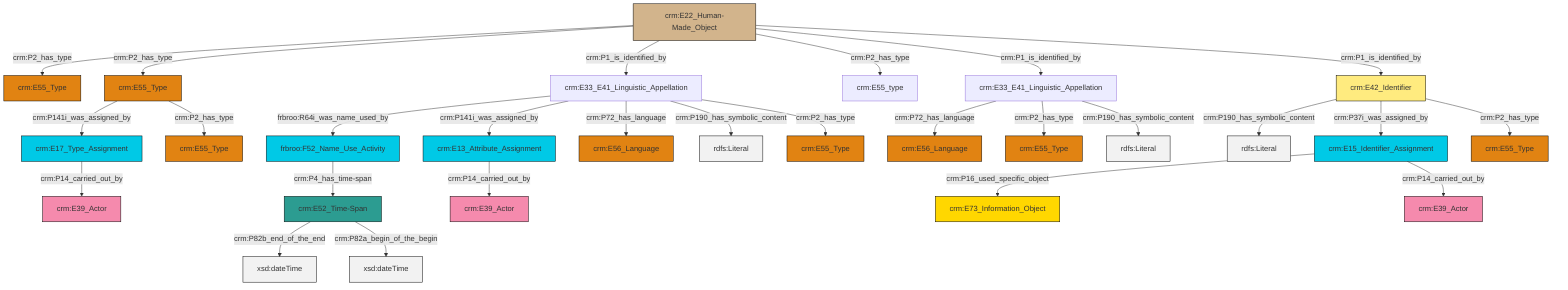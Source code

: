 graph TD
classDef Literal fill:#f2f2f2,stroke:#000000;
classDef CRM_Entity fill:#FFFFFF,stroke:#000000;
classDef Temporal_Entity fill:#00C9E6, stroke:#000000;
classDef Type fill:#E18312, stroke:#000000;
classDef Time-Span fill:#2C9C91, stroke:#000000;
classDef Appellation fill:#FFEB7F, stroke:#000000;
classDef Place fill:#008836, stroke:#000000;
classDef Persistent_Item fill:#B266B2, stroke:#000000;
classDef Conceptual_Object fill:#FFD700, stroke:#000000;
classDef Physical_Thing fill:#D2B48C, stroke:#000000;
classDef Actor fill:#f58aad, stroke:#000000;
classDef PC_Classes fill:#4ce600, stroke:#000000;
classDef Multi fill:#cccccc,stroke:#000000;

0["crm:E33_E41_Linguistic_Appellation"]:::Default -->|frbroo:R64i_was_name_used_by| 1["frbroo:F52_Name_Use_Activity"]:::Temporal_Entity
2["crm:E22_Human-Made_Object"]:::Physical_Thing -->|crm:P2_has_type| 3["crm:E55_Type"]:::Type
1["frbroo:F52_Name_Use_Activity"]:::Temporal_Entity -->|crm:P4_has_time-span| 4["crm:E52_Time-Span"]:::Time-Span
2["crm:E22_Human-Made_Object"]:::Physical_Thing -->|crm:P2_has_type| 7["crm:E55_Type"]:::Type
7["crm:E55_Type"]:::Type -->|crm:P141i_was_assigned_by| 8["crm:E17_Type_Assignment"]:::Temporal_Entity
2["crm:E22_Human-Made_Object"]:::Physical_Thing -->|crm:P1_is_identified_by| 0["crm:E33_E41_Linguistic_Appellation"]:::Default
2["crm:E22_Human-Made_Object"]:::Physical_Thing -->|crm:P2_has_type| 11["crm:E55_type"]:::Default
4["crm:E52_Time-Span"]:::Time-Span -->|crm:P82b_end_of_the_end| 20[xsd:dateTime]:::Literal
2["crm:E22_Human-Made_Object"]:::Physical_Thing -->|crm:P1_is_identified_by| 23["crm:E33_E41_Linguistic_Appellation"]:::Default
0["crm:E33_E41_Linguistic_Appellation"]:::Default -->|crm:P141i_was_assigned_by| 21["crm:E13_Attribute_Assignment"]:::Temporal_Entity
9["crm:E42_Identifier"]:::Appellation -->|crm:P190_has_symbolic_content| 24[rdfs:Literal]:::Literal
23["crm:E33_E41_Linguistic_Appellation"]:::Default -->|crm:P72_has_language| 25["crm:E56_Language"]:::Type
8["crm:E17_Type_Assignment"]:::Temporal_Entity -->|crm:P14_carried_out_by| 28["crm:E39_Actor"]:::Actor
0["crm:E33_E41_Linguistic_Appellation"]:::Default -->|crm:P72_has_language| 16["crm:E56_Language"]:::Type
4["crm:E52_Time-Span"]:::Time-Span -->|crm:P82a_begin_of_the_begin| 34[xsd:dateTime]:::Literal
9["crm:E42_Identifier"]:::Appellation -->|crm:P37i_was_assigned_by| 37["crm:E15_Identifier_Assignment"]:::Temporal_Entity
2["crm:E22_Human-Made_Object"]:::Physical_Thing -->|crm:P1_is_identified_by| 9["crm:E42_Identifier"]:::Appellation
23["crm:E33_E41_Linguistic_Appellation"]:::Default -->|crm:P2_has_type| 14["crm:E55_Type"]:::Type
7["crm:E55_Type"]:::Type -->|crm:P2_has_type| 26["crm:E55_Type"]:::Type
37["crm:E15_Identifier_Assignment"]:::Temporal_Entity -->|crm:P16_used_specific_object| 5["crm:E73_Information_Object"]:::Conceptual_Object
0["crm:E33_E41_Linguistic_Appellation"]:::Default -->|crm:P190_has_symbolic_content| 42[rdfs:Literal]:::Literal
23["crm:E33_E41_Linguistic_Appellation"]:::Default -->|crm:P190_has_symbolic_content| 44[rdfs:Literal]:::Literal
0["crm:E33_E41_Linguistic_Appellation"]:::Default -->|crm:P2_has_type| 18["crm:E55_Type"]:::Type
37["crm:E15_Identifier_Assignment"]:::Temporal_Entity -->|crm:P14_carried_out_by| 48["crm:E39_Actor"]:::Actor
21["crm:E13_Attribute_Assignment"]:::Temporal_Entity -->|crm:P14_carried_out_by| 12["crm:E39_Actor"]:::Actor
9["crm:E42_Identifier"]:::Appellation -->|crm:P2_has_type| 46["crm:E55_Type"]:::Type